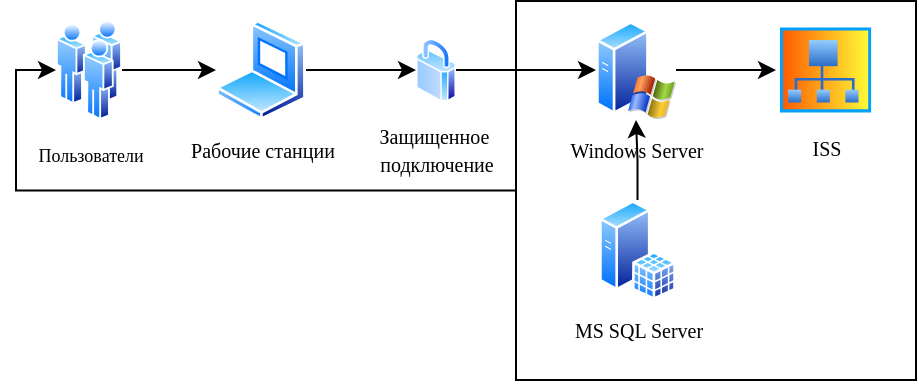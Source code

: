 <mxfile version="25.0.3">
  <diagram name="Страница — 1" id="OmyJzAM3DbIjTTYe3HXy">
    <mxGraphModel dx="764" dy="403" grid="1" gridSize="10" guides="1" tooltips="1" connect="1" arrows="1" fold="1" page="1" pageScale="1" pageWidth="827" pageHeight="1169" math="0" shadow="0">
      <root>
        <mxCell id="0" />
        <mxCell id="1" parent="0" />
        <mxCell id="9Pd92zd7ntM-Qkf9hffd-17" value="" style="rounded=0;whiteSpace=wrap;html=1;" vertex="1" parent="1">
          <mxGeometry x="490" y="310.51" width="200" height="189.49" as="geometry" />
        </mxCell>
        <mxCell id="9Pd92zd7ntM-Qkf9hffd-13" style="edgeStyle=orthogonalEdgeStyle;rounded=0;orthogonalLoop=1;jettySize=auto;html=1;entryX=0;entryY=0.5;entryDx=0;entryDy=0;" edge="1" parent="1" source="9Pd92zd7ntM-Qkf9hffd-4" target="9Pd92zd7ntM-Qkf9hffd-8">
          <mxGeometry relative="1" as="geometry" />
        </mxCell>
        <mxCell id="9Pd92zd7ntM-Qkf9hffd-4" value="&lt;div&gt;Рабочие станции&lt;/div&gt;" style="image;aspect=fixed;perimeter=ellipsePerimeter;html=1;align=center;shadow=0;dashed=0;spacingTop=3;image=img/lib/active_directory/laptop_client.svg;fontFamily=Times New Roman;fontSize=10;" vertex="1" parent="1">
          <mxGeometry x="340" y="320" width="45" height="50" as="geometry" />
        </mxCell>
        <mxCell id="9Pd92zd7ntM-Qkf9hffd-16" value="" style="edgeStyle=orthogonalEdgeStyle;rounded=0;orthogonalLoop=1;jettySize=auto;html=1;" edge="1" parent="1" source="9Pd92zd7ntM-Qkf9hffd-5" target="9Pd92zd7ntM-Qkf9hffd-9">
          <mxGeometry relative="1" as="geometry" />
        </mxCell>
        <mxCell id="9Pd92zd7ntM-Qkf9hffd-5" value="Windows Server" style="image;aspect=fixed;perimeter=ellipsePerimeter;html=1;align=center;shadow=0;dashed=0;spacingTop=3;image=img/lib/active_directory/windows_server_2.svg;fontFamily=Times New Roman;fontSize=10;" vertex="1" parent="1">
          <mxGeometry x="530" y="320" width="40" height="50" as="geometry" />
        </mxCell>
        <mxCell id="9Pd92zd7ntM-Qkf9hffd-11" style="edgeStyle=orthogonalEdgeStyle;rounded=0;orthogonalLoop=1;jettySize=auto;html=1;entryX=0;entryY=0.5;entryDx=0;entryDy=0;" edge="1" parent="1" source="9Pd92zd7ntM-Qkf9hffd-7" target="9Pd92zd7ntM-Qkf9hffd-4">
          <mxGeometry relative="1" as="geometry" />
        </mxCell>
        <mxCell id="9Pd92zd7ntM-Qkf9hffd-7" value="&lt;font style=&quot;font-size: 9px;&quot; face=&quot;Times New Roman&quot;&gt;Пользователи&lt;/font&gt;" style="image;aspect=fixed;perimeter=ellipsePerimeter;html=1;align=center;shadow=0;dashed=0;spacingTop=3;image=img/lib/active_directory/users.svg;" vertex="1" parent="1">
          <mxGeometry x="260" y="320" width="33" height="50" as="geometry" />
        </mxCell>
        <mxCell id="9Pd92zd7ntM-Qkf9hffd-14" value="" style="edgeStyle=orthogonalEdgeStyle;rounded=0;orthogonalLoop=1;jettySize=auto;html=1;" edge="1" parent="1" source="9Pd92zd7ntM-Qkf9hffd-8" target="9Pd92zd7ntM-Qkf9hffd-5">
          <mxGeometry relative="1" as="geometry" />
        </mxCell>
        <mxCell id="9Pd92zd7ntM-Qkf9hffd-8" value="&lt;div&gt;&lt;font face=&quot;Times New Roman&quot; style=&quot;font-size: 10px;&quot;&gt;Защищенное&amp;nbsp;&lt;/font&gt;&lt;/div&gt;&lt;div&gt;&lt;font face=&quot;Times New Roman&quot; style=&quot;font-size: 10px;&quot;&gt;подключение&lt;/font&gt;&lt;/div&gt;&lt;div&gt;&lt;font face=&quot;Times New Roman&quot; style=&quot;font-size: 10px;&quot;&gt;&lt;br&gt;&lt;/font&gt;&lt;/div&gt;" style="image;aspect=fixed;perimeter=ellipsePerimeter;html=1;align=center;shadow=0;dashed=0;spacingTop=3;image=img/lib/active_directory/secure.svg;" vertex="1" parent="1">
          <mxGeometry x="440" y="329.38" width="20" height="31.25" as="geometry" />
        </mxCell>
        <mxCell id="9Pd92zd7ntM-Qkf9hffd-9" value="ISS" style="image;aspect=fixed;perimeter=ellipsePerimeter;html=1;align=center;shadow=0;dashed=0;spacingTop=3;image=img/lib/active_directory/site_collection.svg;fontFamily=Times New Roman;fontSize=10;" vertex="1" parent="1">
          <mxGeometry x="620" y="321.51" width="50" height="47" as="geometry" />
        </mxCell>
        <mxCell id="9Pd92zd7ntM-Qkf9hffd-18" value="" style="edgeStyle=orthogonalEdgeStyle;rounded=0;orthogonalLoop=1;jettySize=auto;html=1;" edge="1" parent="1" source="9Pd92zd7ntM-Qkf9hffd-10" target="9Pd92zd7ntM-Qkf9hffd-5">
          <mxGeometry relative="1" as="geometry" />
        </mxCell>
        <mxCell id="9Pd92zd7ntM-Qkf9hffd-10" value="MS SQL Server" style="image;aspect=fixed;perimeter=ellipsePerimeter;html=1;align=center;shadow=0;dashed=0;spacingTop=3;image=img/lib/active_directory/sql_server.svg;fontFamily=Times New Roman;fontSize=10;" vertex="1" parent="1">
          <mxGeometry x="531.5" y="410" width="38.5" height="50" as="geometry" />
        </mxCell>
        <mxCell id="9Pd92zd7ntM-Qkf9hffd-19" style="edgeStyle=orthogonalEdgeStyle;rounded=0;orthogonalLoop=1;jettySize=auto;html=1;entryX=0;entryY=0.5;entryDx=0;entryDy=0;" edge="1" parent="1" source="9Pd92zd7ntM-Qkf9hffd-17" target="9Pd92zd7ntM-Qkf9hffd-7">
          <mxGeometry relative="1" as="geometry" />
        </mxCell>
      </root>
    </mxGraphModel>
  </diagram>
</mxfile>
